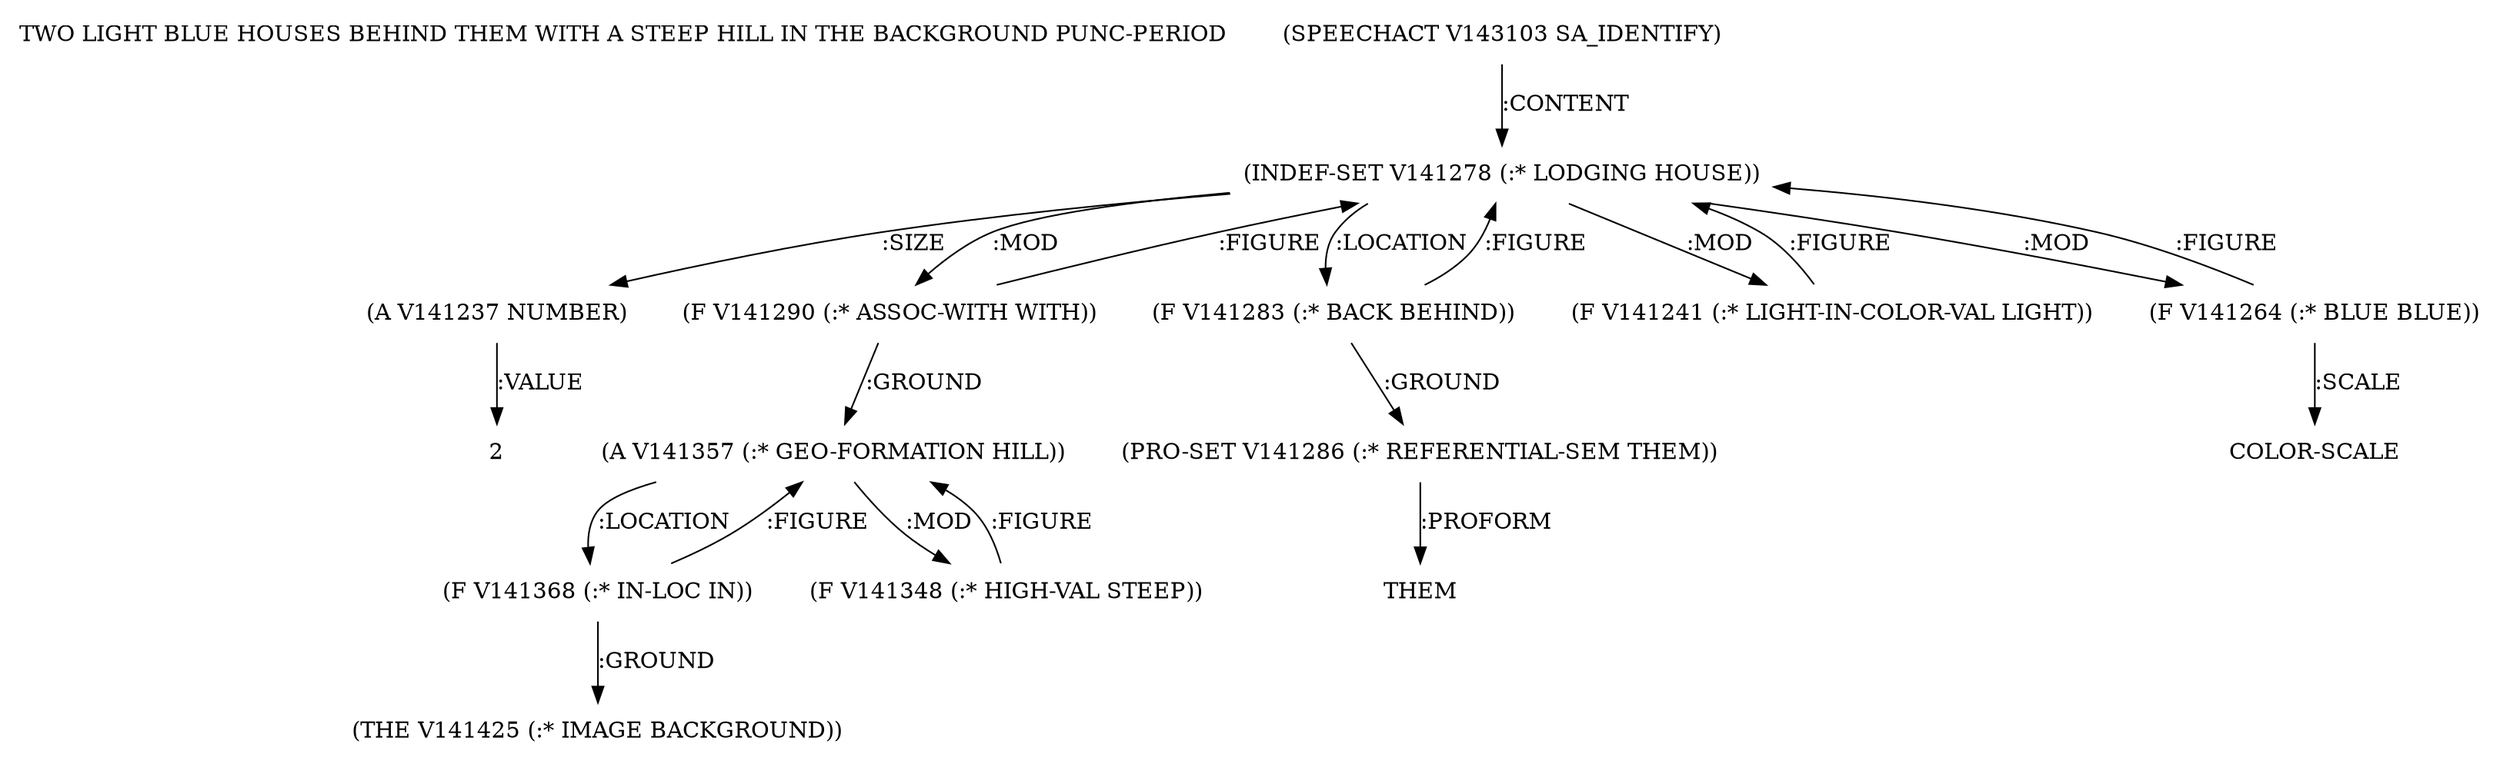 digraph Terms {
  node [shape=none]
  "TWO LIGHT BLUE HOUSES BEHIND THEM WITH A STEEP HILL IN THE BACKGROUND PUNC-PERIOD"
  "V143103" [label="(SPEECHACT V143103 SA_IDENTIFY)"]
  "V143103" -> "V141278" [label=":CONTENT"]
  "V141278" [label="(INDEF-SET V141278 (:* LODGING HOUSE))"]
  "V141278" -> "V141237" [label=":SIZE"]
  "V141278" -> "V141290" [label=":MOD"]
  "V141278" -> "V141283" [label=":LOCATION"]
  "V141278" -> "V141241" [label=":MOD"]
  "V141278" -> "V141264" [label=":MOD"]
  "V141237" [label="(A V141237 NUMBER)"]
  "V141237" -> "NT144456" [label=":VALUE"]
  "NT144456" [label="2"]
  "V141241" [label="(F V141241 (:* LIGHT-IN-COLOR-VAL LIGHT))"]
  "V141241" -> "V141278" [label=":FIGURE"]
  "V141264" [label="(F V141264 (:* BLUE BLUE))"]
  "V141264" -> "V141278" [label=":FIGURE"]
  "V141264" -> "NT144457" [label=":SCALE"]
  "NT144457" [label="COLOR-SCALE"]
  "V141283" [label="(F V141283 (:* BACK BEHIND))"]
  "V141283" -> "V141286" [label=":GROUND"]
  "V141283" -> "V141278" [label=":FIGURE"]
  "V141286" [label="(PRO-SET V141286 (:* REFERENTIAL-SEM THEM))"]
  "V141286" -> "NT144458" [label=":PROFORM"]
  "NT144458" [label="THEM"]
  "V141290" [label="(F V141290 (:* ASSOC-WITH WITH))"]
  "V141290" -> "V141357" [label=":GROUND"]
  "V141290" -> "V141278" [label=":FIGURE"]
  "V141357" [label="(A V141357 (:* GEO-FORMATION HILL))"]
  "V141357" -> "V141368" [label=":LOCATION"]
  "V141357" -> "V141348" [label=":MOD"]
  "V141348" [label="(F V141348 (:* HIGH-VAL STEEP))"]
  "V141348" -> "V141357" [label=":FIGURE"]
  "V141368" [label="(F V141368 (:* IN-LOC IN))"]
  "V141368" -> "V141425" [label=":GROUND"]
  "V141368" -> "V141357" [label=":FIGURE"]
  "V141425" [label="(THE V141425 (:* IMAGE BACKGROUND))"]
}
